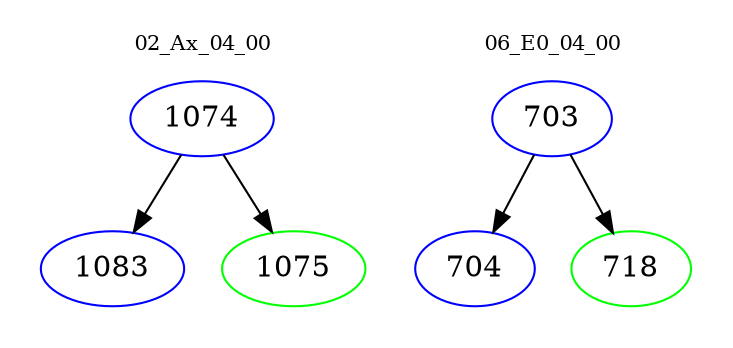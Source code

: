 digraph{
subgraph cluster_0 {
color = white
label = "02_Ax_04_00";
fontsize=10;
T0_1074 [label="1074", color="blue"]
T0_1074 -> T0_1083 [color="black"]
T0_1083 [label="1083", color="blue"]
T0_1074 -> T0_1075 [color="black"]
T0_1075 [label="1075", color="green"]
}
subgraph cluster_1 {
color = white
label = "06_E0_04_00";
fontsize=10;
T1_703 [label="703", color="blue"]
T1_703 -> T1_704 [color="black"]
T1_704 [label="704", color="blue"]
T1_703 -> T1_718 [color="black"]
T1_718 [label="718", color="green"]
}
}

